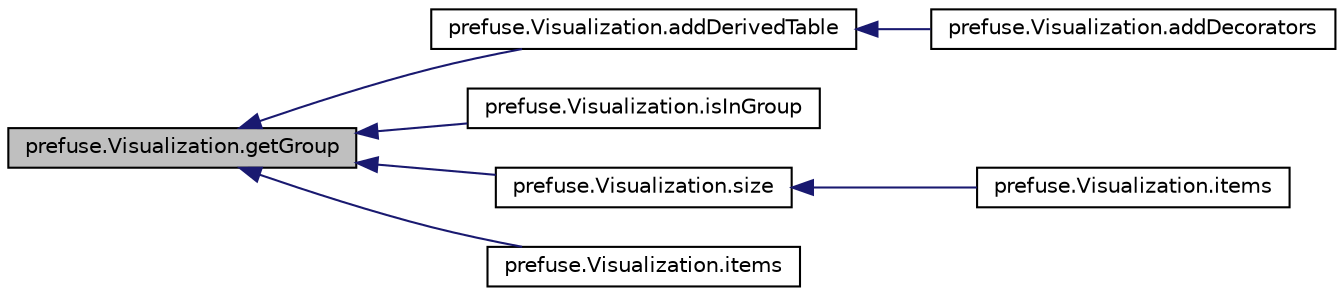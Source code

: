 digraph G
{
  edge [fontname="Helvetica",fontsize="10",labelfontname="Helvetica",labelfontsize="10"];
  node [fontname="Helvetica",fontsize="10",shape=record];
  rankdir="LR";
  Node1 [label="prefuse.Visualization.getGroup",height=0.2,width=0.4,color="black", fillcolor="grey75", style="filled" fontcolor="black"];
  Node1 -> Node2 [dir="back",color="midnightblue",fontsize="10",style="solid",fontname="Helvetica"];
  Node2 [label="prefuse.Visualization.addDerivedTable",height=0.2,width=0.4,color="black", fillcolor="white", style="filled",URL="$classprefuse_1_1_visualization.html#a243530ab544ea31f7b03519dc4c04510"];
  Node2 -> Node3 [dir="back",color="midnightblue",fontsize="10",style="solid",fontname="Helvetica"];
  Node3 [label="prefuse.Visualization.addDecorators",height=0.2,width=0.4,color="black", fillcolor="white", style="filled",URL="$classprefuse_1_1_visualization.html#a6dfcfaf77f89086205215c638cd5e084"];
  Node1 -> Node4 [dir="back",color="midnightblue",fontsize="10",style="solid",fontname="Helvetica"];
  Node4 [label="prefuse.Visualization.isInGroup",height=0.2,width=0.4,color="black", fillcolor="white", style="filled",URL="$classprefuse_1_1_visualization.html#aabf1192748054a449d805ef44043d081"];
  Node1 -> Node5 [dir="back",color="midnightblue",fontsize="10",style="solid",fontname="Helvetica"];
  Node5 [label="prefuse.Visualization.size",height=0.2,width=0.4,color="black", fillcolor="white", style="filled",URL="$classprefuse_1_1_visualization.html#a57ab6fd894c7c63528bd1dead1a19956"];
  Node5 -> Node6 [dir="back",color="midnightblue",fontsize="10",style="solid",fontname="Helvetica"];
  Node6 [label="prefuse.Visualization.items",height=0.2,width=0.4,color="black", fillcolor="white", style="filled",URL="$classprefuse_1_1_visualization.html#a6c3b3afd67dbfbb043cd88bbd381455c"];
  Node1 -> Node7 [dir="back",color="midnightblue",fontsize="10",style="solid",fontname="Helvetica"];
  Node7 [label="prefuse.Visualization.items",height=0.2,width=0.4,color="black", fillcolor="white", style="filled",URL="$classprefuse_1_1_visualization.html#a433c4633b6abd9b27fd05f89a1e53c25"];
}
